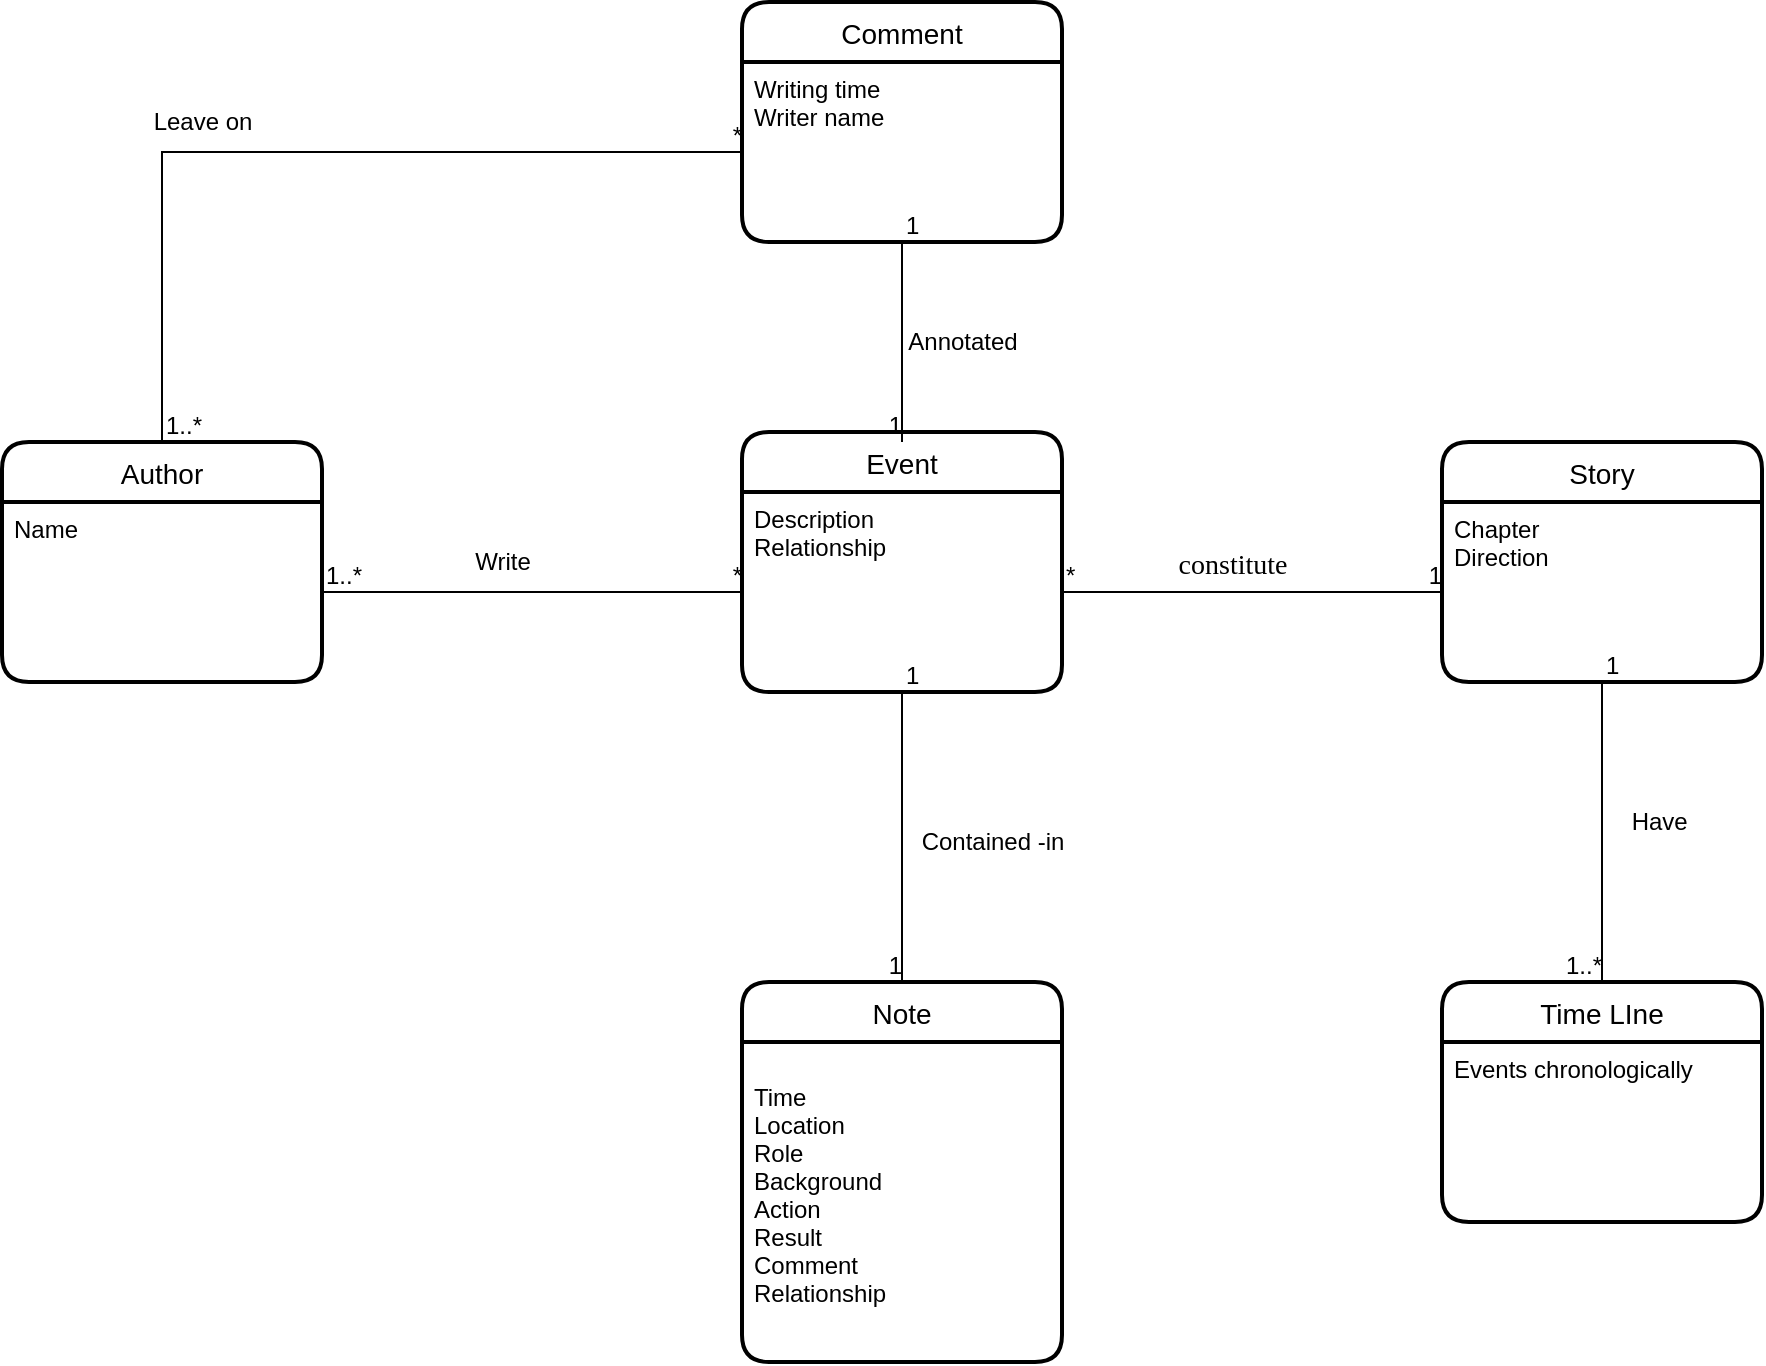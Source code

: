 <mxfile version="14.6.6" type="embed"><diagram id="p84us7BMAuNoco6ugW06" name="Page-1"><mxGraphModel dx="1384" dy="1137" grid="0" gridSize="10" guides="1" tooltips="1" connect="1" arrows="1" fold="1" page="0" pageScale="1" pageWidth="850" pageHeight="1100" math="0" shadow="0"><root><mxCell id="0"/><mxCell id="1" parent="0"/><mxCell id="2" value="Author" style="swimlane;childLayout=stackLayout;horizontal=1;startSize=30;horizontalStack=0;rounded=1;fontSize=14;fontStyle=0;strokeWidth=2;resizeParent=0;resizeLast=1;shadow=0;dashed=0;align=center;" parent="1" vertex="1"><mxGeometry x="40" y="160" width="160" height="120" as="geometry"/></mxCell><mxCell id="3" value="Name&#10;" style="align=left;strokeColor=none;fillColor=none;spacingLeft=4;fontSize=12;verticalAlign=top;resizable=0;rotatable=0;part=1;" parent="2" vertex="1"><mxGeometry y="30" width="160" height="90" as="geometry"/></mxCell><mxCell id="4" value="Event" style="swimlane;childLayout=stackLayout;horizontal=1;startSize=30;horizontalStack=0;rounded=1;fontSize=14;fontStyle=0;strokeWidth=2;resizeParent=0;resizeLast=1;shadow=0;dashed=0;align=center;" parent="1" vertex="1"><mxGeometry x="410" y="155" width="160" height="130" as="geometry"/></mxCell><mxCell id="5" value="Description&#10;Relationship" style="align=left;strokeColor=none;fillColor=none;spacingLeft=4;fontSize=12;verticalAlign=top;resizable=0;rotatable=0;part=1;" parent="4" vertex="1"><mxGeometry y="30" width="160" height="100" as="geometry"/></mxCell><mxCell id="6" value="Story" style="swimlane;childLayout=stackLayout;horizontal=1;startSize=30;horizontalStack=0;rounded=1;fontSize=14;fontStyle=0;strokeWidth=2;resizeParent=0;resizeLast=1;shadow=0;dashed=0;align=center;" parent="1" vertex="1"><mxGeometry x="760" y="160" width="160" height="120" as="geometry"/></mxCell><mxCell id="7" value="Chapter&#10;Direction" style="align=left;strokeColor=none;fillColor=none;spacingLeft=4;fontSize=12;verticalAlign=top;resizable=0;rotatable=0;part=1;" parent="6" vertex="1"><mxGeometry y="30" width="160" height="90" as="geometry"/></mxCell><mxCell id="8" value="Note" style="swimlane;childLayout=stackLayout;horizontal=1;startSize=30;horizontalStack=0;rounded=1;fontSize=14;fontStyle=0;strokeWidth=2;resizeParent=0;resizeLast=1;shadow=0;dashed=0;align=center;" parent="1" vertex="1"><mxGeometry x="410" y="430" width="160" height="190" as="geometry"/></mxCell><mxCell id="9" value="&#10;Time&#10;Location&#10;Role&#10;Background&#10;Action&#10;Result&#10;Comment&#10;Relationship" style="align=left;strokeColor=none;fillColor=none;spacingLeft=4;fontSize=12;verticalAlign=top;resizable=0;rotatable=0;part=1;" parent="8" vertex="1"><mxGeometry y="30" width="160" height="160" as="geometry"/></mxCell><mxCell id="10" value="Time LIne" style="swimlane;childLayout=stackLayout;horizontal=1;startSize=30;horizontalStack=0;rounded=1;fontSize=14;fontStyle=0;strokeWidth=2;resizeParent=0;resizeLast=1;shadow=0;dashed=0;align=center;" parent="1" vertex="1"><mxGeometry x="760" y="430" width="160" height="120" as="geometry"/></mxCell><mxCell id="11" value="Events chronologically" style="align=left;strokeColor=none;fillColor=none;spacingLeft=4;fontSize=12;verticalAlign=top;resizable=0;rotatable=0;part=1;" parent="10" vertex="1"><mxGeometry y="30" width="160" height="90" as="geometry"/></mxCell><mxCell id="16" value="" style="endArrow=none;html=1;rounded=0;exitX=1;exitY=0.5;exitDx=0;exitDy=0;entryX=0;entryY=0.5;entryDx=0;entryDy=0;" parent="1" source="3" target="5" edge="1"><mxGeometry relative="1" as="geometry"><mxPoint x="150" y="340" as="sourcePoint"/><mxPoint x="310" y="340" as="targetPoint"/></mxGeometry></mxCell><mxCell id="17" value="1..*" style="resizable=0;html=1;align=left;verticalAlign=bottom;" parent="16" connectable="0" vertex="1"><mxGeometry x="-1" relative="1" as="geometry"/></mxCell><mxCell id="18" value="*" style="resizable=0;html=1;align=right;verticalAlign=bottom;" parent="16" connectable="0" vertex="1"><mxGeometry x="1" relative="1" as="geometry"/></mxCell><mxCell id="19" value="" style="endArrow=none;html=1;rounded=0;exitX=1;exitY=0.5;exitDx=0;exitDy=0;entryX=0;entryY=0.5;entryDx=0;entryDy=0;" parent="1" source="5" target="7" edge="1"><mxGeometry relative="1" as="geometry"><mxPoint x="570" y="360" as="sourcePoint"/><mxPoint x="780" y="360" as="targetPoint"/></mxGeometry></mxCell><mxCell id="20" value="*" style="resizable=0;html=1;align=left;verticalAlign=bottom;" parent="19" connectable="0" vertex="1"><mxGeometry x="-1" relative="1" as="geometry"/></mxCell><mxCell id="21" value="1" style="resizable=0;html=1;align=right;verticalAlign=bottom;" parent="19" connectable="0" vertex="1"><mxGeometry x="1" relative="1" as="geometry"/></mxCell><mxCell id="22" value="" style="endArrow=none;html=1;rounded=0;exitX=0.5;exitY=1;exitDx=0;exitDy=0;" parent="1" source="5" target="8" edge="1"><mxGeometry relative="1" as="geometry"><mxPoint x="450" y="360" as="sourcePoint"/><mxPoint x="660" y="360" as="targetPoint"/></mxGeometry></mxCell><mxCell id="23" value="1" style="resizable=0;html=1;align=left;verticalAlign=bottom;" parent="22" connectable="0" vertex="1"><mxGeometry x="-1" relative="1" as="geometry"/></mxCell><mxCell id="24" value="1" style="resizable=0;html=1;align=right;verticalAlign=bottom;" parent="22" connectable="0" vertex="1"><mxGeometry x="1" relative="1" as="geometry"/></mxCell><mxCell id="25" value="" style="endArrow=none;html=1;rounded=0;exitX=0.5;exitY=1;exitDx=0;exitDy=0;entryX=0.5;entryY=0;entryDx=0;entryDy=0;" parent="1" source="7" target="10" edge="1"><mxGeometry relative="1" as="geometry"><mxPoint x="849" y="320" as="sourcePoint"/><mxPoint x="849" y="465" as="targetPoint"/></mxGeometry></mxCell><mxCell id="26" value="1" style="resizable=0;html=1;align=left;verticalAlign=bottom;" parent="25" connectable="0" vertex="1"><mxGeometry x="-1" relative="1" as="geometry"/></mxCell><mxCell id="27" value="1..*" style="resizable=0;html=1;align=right;verticalAlign=bottom;" parent="25" connectable="0" vertex="1"><mxGeometry x="1" relative="1" as="geometry"/></mxCell><mxCell id="32" value="Comment" style="swimlane;childLayout=stackLayout;horizontal=1;startSize=30;horizontalStack=0;rounded=1;fontSize=14;fontStyle=0;strokeWidth=2;resizeParent=0;resizeLast=1;shadow=0;dashed=0;align=center;" parent="1" vertex="1"><mxGeometry x="410" y="-60" width="160" height="120" as="geometry"/></mxCell><mxCell id="33" value="Writing time&#10;Writer name&#10;" style="align=left;strokeColor=none;fillColor=none;spacingLeft=4;fontSize=12;verticalAlign=top;resizable=0;rotatable=0;part=1;" parent="32" vertex="1"><mxGeometry y="30" width="160" height="90" as="geometry"/></mxCell><mxCell id="34" value="" style="endArrow=none;html=1;rounded=0;exitX=0.5;exitY=1;exitDx=0;exitDy=0;" parent="1" source="33" edge="1"><mxGeometry relative="1" as="geometry"><mxPoint x="489.5" y="110" as="sourcePoint"/><mxPoint x="490" y="160" as="targetPoint"/></mxGeometry></mxCell><mxCell id="35" value="1" style="resizable=0;html=1;align=left;verticalAlign=bottom;" parent="34" connectable="0" vertex="1"><mxGeometry x="-1" relative="1" as="geometry"/></mxCell><mxCell id="36" value="1" style="resizable=0;html=1;align=right;verticalAlign=bottom;" parent="34" connectable="0" vertex="1"><mxGeometry x="1" relative="1" as="geometry"/></mxCell><mxCell id="37" value="" style="endArrow=none;html=1;rounded=0;exitX=0.5;exitY=0;exitDx=0;exitDy=0;entryX=0;entryY=0.5;entryDx=0;entryDy=0;" parent="1" source="2" target="33" edge="1"><mxGeometry relative="1" as="geometry"><mxPoint x="140" y="40" as="sourcePoint"/><mxPoint x="350" y="40" as="targetPoint"/><Array as="points"><mxPoint x="120" y="15"/></Array></mxGeometry></mxCell><mxCell id="38" value="1..*" style="resizable=0;html=1;align=left;verticalAlign=bottom;" parent="37" connectable="0" vertex="1"><mxGeometry x="-1" relative="1" as="geometry"/></mxCell><mxCell id="39" value="*" style="resizable=0;html=1;align=right;verticalAlign=bottom;" parent="37" connectable="0" vertex="1"><mxGeometry x="1" relative="1" as="geometry"/></mxCell><mxCell id="40" value="Leave on" style="text;html=1;align=center;verticalAlign=middle;resizable=0;points=[];autosize=1;strokeColor=none;" parent="1" vertex="1"><mxGeometry x="110" y="-10" width="60" height="20" as="geometry"/></mxCell><mxCell id="41" value="Write" style="text;html=1;align=center;verticalAlign=middle;resizable=0;points=[];autosize=1;strokeColor=none;" parent="1" vertex="1"><mxGeometry x="270" y="210" width="40" height="20" as="geometry"/></mxCell><mxCell id="42" value="Contained -in" style="text;html=1;align=center;verticalAlign=middle;resizable=0;points=[];autosize=1;strokeColor=none;" parent="1" vertex="1"><mxGeometry x="490" y="350" width="90" height="20" as="geometry"/></mxCell><mxCell id="43" value="Have&amp;nbsp;" style="text;html=1;align=center;verticalAlign=middle;resizable=0;points=[];autosize=1;strokeColor=none;" parent="1" vertex="1"><mxGeometry x="845" y="340" width="50" height="20" as="geometry"/></mxCell><mxCell id="44" value="Annotated" style="text;html=1;align=center;verticalAlign=middle;resizable=0;points=[];autosize=1;strokeColor=none;" parent="1" vertex="1"><mxGeometry x="485" y="100" width="70" height="20" as="geometry"/></mxCell><mxCell id="45" value="&lt;span lang=&quot;EN-US&quot; style=&quot;font-size: 10.5pt ; font-family: &amp;#34;dengxian&amp;#34;&quot;&gt;constitute&lt;/span&gt;&lt;span style=&quot;font-size: medium&quot;&gt;&lt;/span&gt;" style="text;html=1;align=center;verticalAlign=middle;resizable=0;points=[];autosize=1;strokeColor=none;" parent="1" vertex="1"><mxGeometry x="620" y="210" width="70" height="20" as="geometry"/></mxCell></root></mxGraphModel></diagram></mxfile>